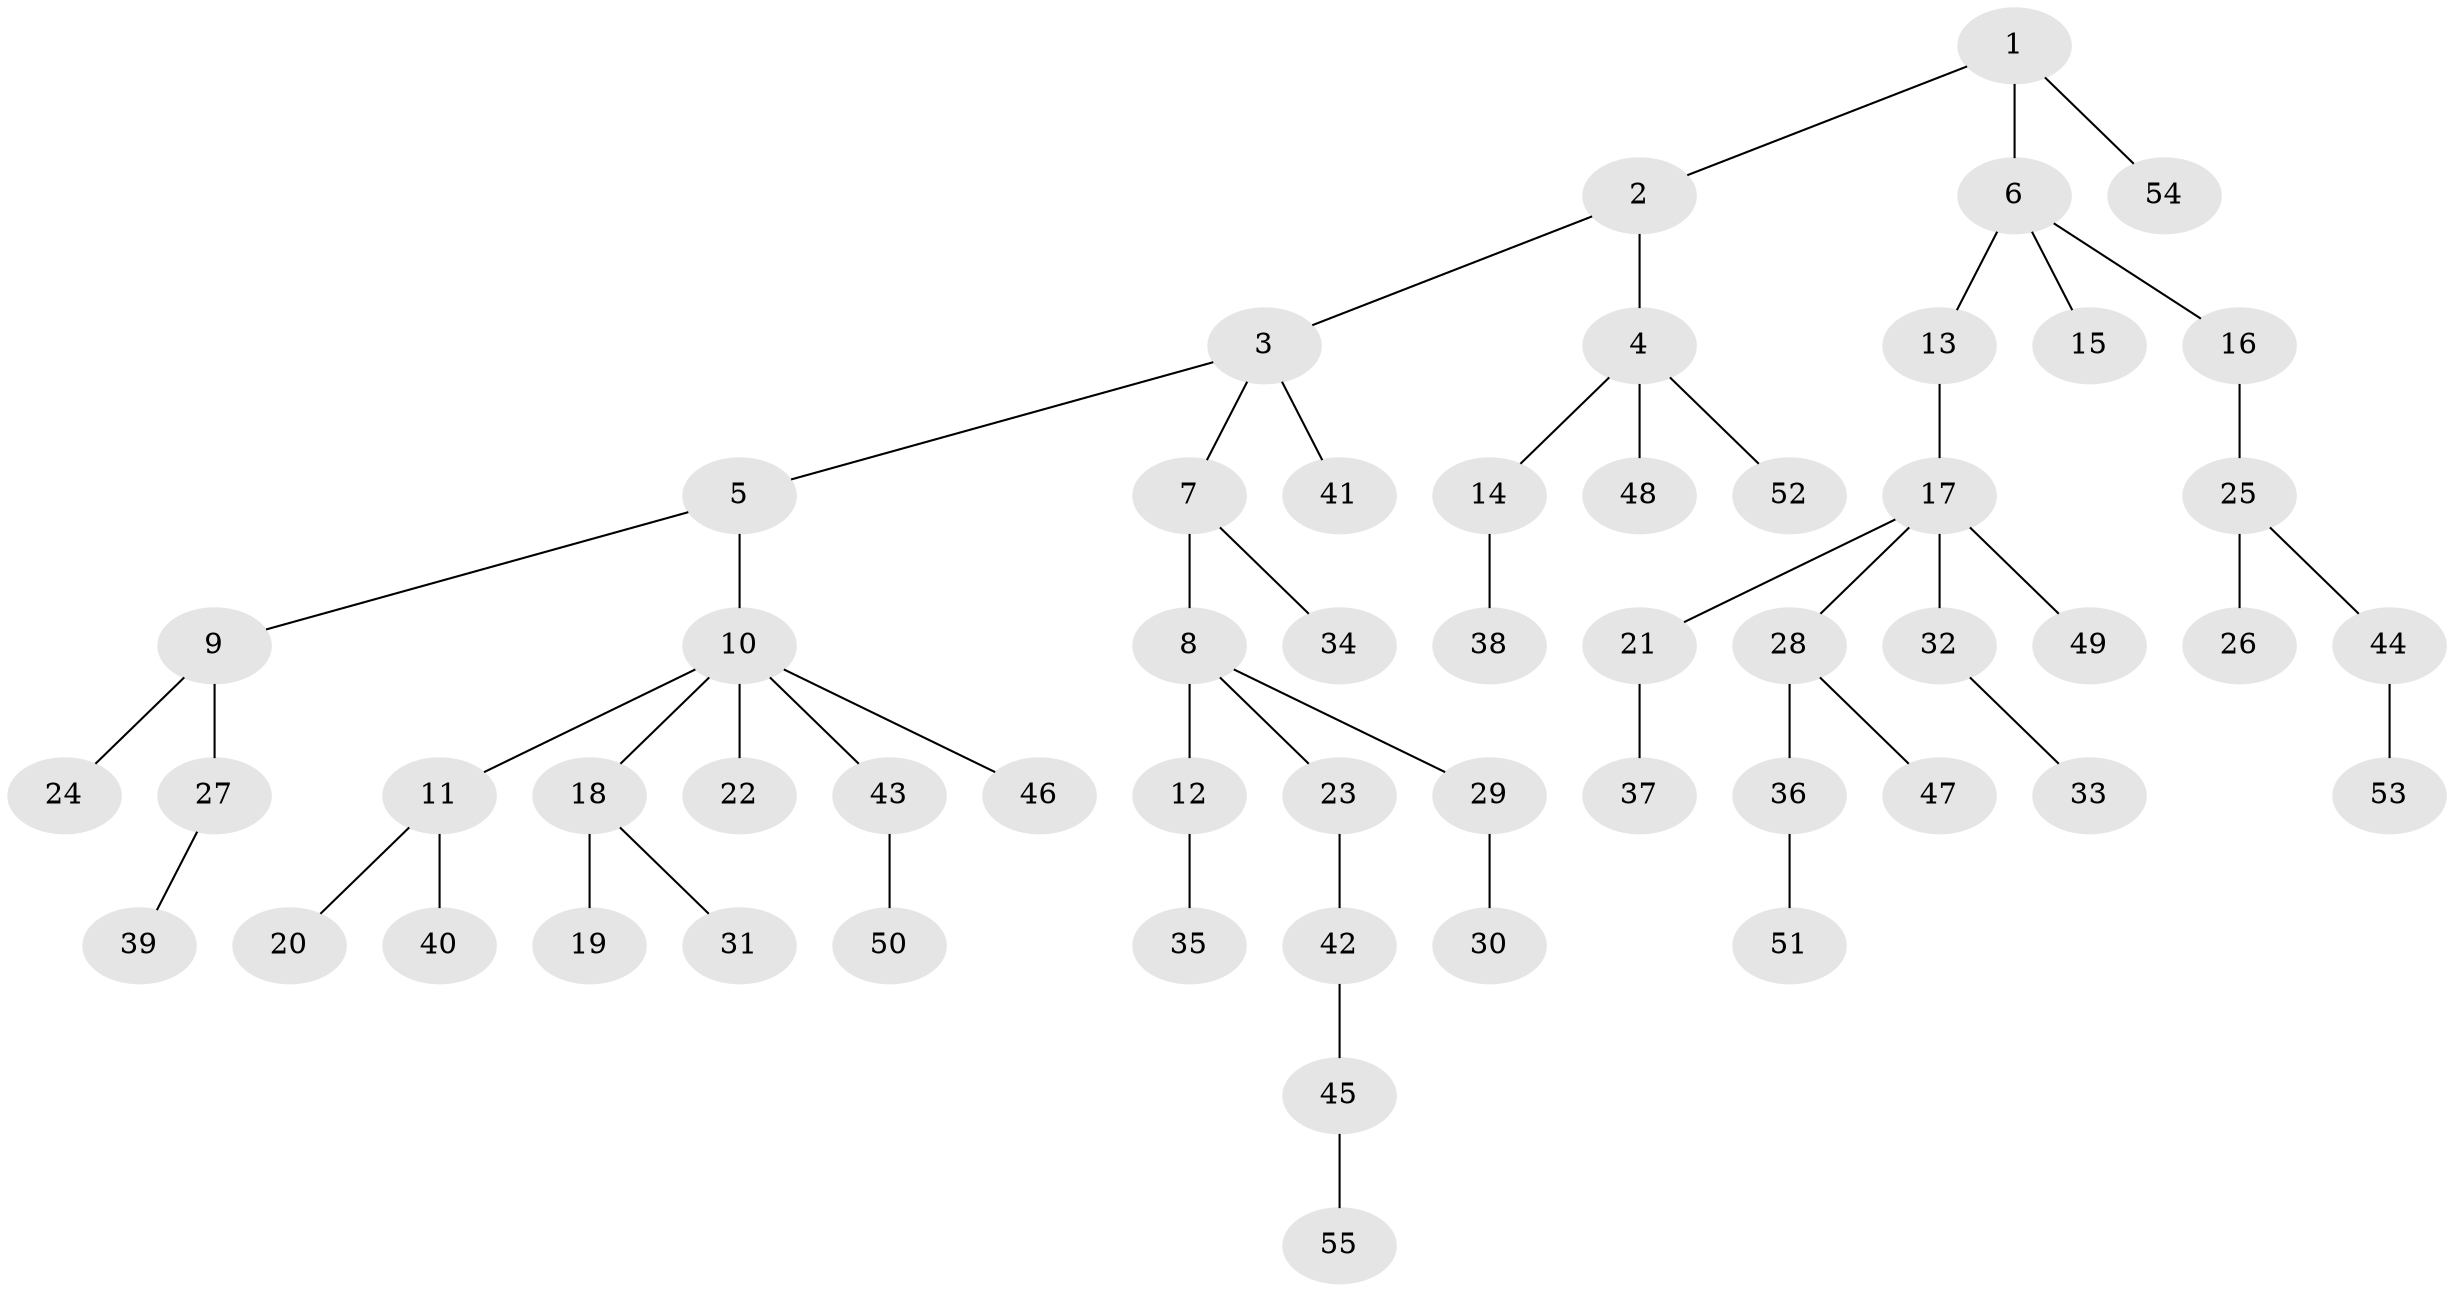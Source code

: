 // Generated by graph-tools (version 1.1) at 2025/26/03/09/25 03:26:26]
// undirected, 55 vertices, 54 edges
graph export_dot {
graph [start="1"]
  node [color=gray90,style=filled];
  1;
  2;
  3;
  4;
  5;
  6;
  7;
  8;
  9;
  10;
  11;
  12;
  13;
  14;
  15;
  16;
  17;
  18;
  19;
  20;
  21;
  22;
  23;
  24;
  25;
  26;
  27;
  28;
  29;
  30;
  31;
  32;
  33;
  34;
  35;
  36;
  37;
  38;
  39;
  40;
  41;
  42;
  43;
  44;
  45;
  46;
  47;
  48;
  49;
  50;
  51;
  52;
  53;
  54;
  55;
  1 -- 2;
  1 -- 6;
  1 -- 54;
  2 -- 3;
  2 -- 4;
  3 -- 5;
  3 -- 7;
  3 -- 41;
  4 -- 14;
  4 -- 48;
  4 -- 52;
  5 -- 9;
  5 -- 10;
  6 -- 13;
  6 -- 15;
  6 -- 16;
  7 -- 8;
  7 -- 34;
  8 -- 12;
  8 -- 23;
  8 -- 29;
  9 -- 24;
  9 -- 27;
  10 -- 11;
  10 -- 18;
  10 -- 22;
  10 -- 43;
  10 -- 46;
  11 -- 20;
  11 -- 40;
  12 -- 35;
  13 -- 17;
  14 -- 38;
  16 -- 25;
  17 -- 21;
  17 -- 28;
  17 -- 32;
  17 -- 49;
  18 -- 19;
  18 -- 31;
  21 -- 37;
  23 -- 42;
  25 -- 26;
  25 -- 44;
  27 -- 39;
  28 -- 36;
  28 -- 47;
  29 -- 30;
  32 -- 33;
  36 -- 51;
  42 -- 45;
  43 -- 50;
  44 -- 53;
  45 -- 55;
}
